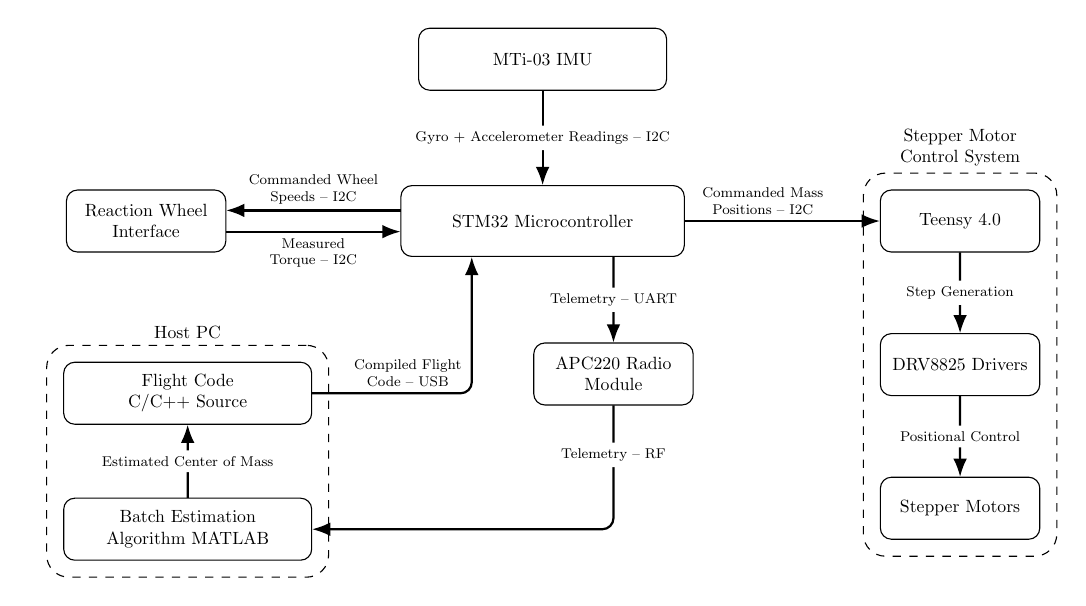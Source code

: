 \usetikzlibrary{arrows.meta,positioning,fit,calc,shapes.misc}
\usetikzlibrary{shapes.geometric,quotes}

\begin{tikzpicture}[
  scale=0.64,
  every node/.style={transform shape},
  line/.style={draw, -Latex, thick, rounded corners=4pt},
  box/.style={rectangle, draw, rounded corners, align=center, fill=white,
              minimum width=16em, minimum height=4em},
  smallbox/.style={rectangle, draw, rounded corners, align=center, fill=white,
              minimum width=14em, minimum height=3.5em},
  extbox/.style={rectangle, draw, dashed, rounded corners=8pt, inner sep=6pt}
]

% =======================================================
%                     MAIN COMPONENTS
% =======================================================
\node[box] (stm32) at (0,0) {STM32 Microcontroller};
\node[smallbox] (mti) [above=of stm32, yshift=2.5em] {MTi-03 IMU};

\coordinate (telem_out) at ($(stm32.south)+(4em,0em)$);
\coordinate (fc_in) at ($(stm32.south)+(-4em,0em)$);
\node[smallbox,minimum width=9em] (apc) [below=of telem_out, yshift=-2em] {APC220 Radio\\Module};
\node[smallbox,minimum width=9em] (rwi) [left=of stm32, xshift=-7em] {Reaction Wheel\\Interface};

% Teensy subsystem (right side)

\node[smallbox,minimum width=9em,right = of stm32,xshift=19ex] (teensy)  {Teensy 4.0};
\node[smallbox,minimum width=9em,below = of teensy,yshift=-4ex] (drv) {DRV8825 Drivers};
\node[smallbox,minimum width=9em,below = of drv,yshift=-4ex] (steppers) {Stepper Motors};

% Host PC subsystem (left bottom)

\node[smallbox,below left=of stm32,xshift=-5ex,yshift=-25ex] (matlab) {Batch Estimation\\ Algorithm MATLAB};
\node[smallbox, above = of matlab,yshift=3ex] (fc)  {Flight Code\\C/C++ Source};
% =======================================================
%                     CONNECTIONS
% =======================================================

% IMU → STM32
\draw[line] (mti.south) -- 
node[fill=white, font=\footnotesize]  {Gyro + Accelerometer Readings -- I2C}
(stm32.north);

% Reaction Wheel Interface ↔ STM32
\coordinate (wheel_out) at ($(stm32.west)+(0em,0.6em)$);
\coordinate (torque_in) at ($(stm32.west)+(0em,-0.6em)$);
\draw[line] (wheel_out) --  
  node[above, font=\footnotesize,align=center, text width=20ex] {Commanded Wheel Speeds -- I2C} 
($( rwi.east |- wheel_out)$) ;
\draw[line] ($( rwi.east |- torque_in)$) --
  node[below, font=\footnotesize,align=center, text width=20ex] {Measured Torque -- I2C} (torque_in);

% STM32 → Teensy (Commanded Mass Positions)
\draw[line] (stm32.east) -- 
  node[above, font=\footnotesize, pos=0.4,align=center,text width = 17ex] {Commanded Mass Positions -- I2C} 
(teensy.west);

% Teensy downward chain
\draw[line] (teensy.south) -- node[fill=white, font=\footnotesize]
  {Step Generation} (drv.north);
\draw[line] (drv.south) -- node[fill=white, font=\footnotesize]
  {Positional Control} (steppers.north);

% Host PC internal (Simulink → Flight Code)
\draw[line] (matlab.north) -- 
  node[fill=white, font=\footnotesize] {Estimated Center of Mass} 
(fc.south);

% Host PC → STM32 (USB upload)
\draw[line] (fc.east) -|
  node[align=center, text width=15ex,above, font=\footnotesize, pos=0.3] {Compiled Flight\\Code -- USB} 
(fc_in);

% STM32 → APC220 (UART telemetry)
\draw[line] (telem_out) -- 
    node[font=\footnotesize,fill=white] {Telemetry -- UART} 
(apc.north);

% Telemetry RF (Host PC → APC)
% \coordinate (rfbus) at ($(stm32.south)+(0,-4)$);
% \draw[line] (matlab.east) -- node[above, font=\footnotesize]
%   {Telemetry -- RF} (rfbus -| matlab.east) -- (rfbus -| apc.south);
% \draw[line] (rfbus -| apc.south) -- (apc.south);
\draw[line] (apc.south) |- 
    node[fill=white,pos=0.2,font=\footnotesize]{Telemetry -- RF}
(matlab.east);

\node[extbox, fit=(fc)(matlab), label={[align=center]above:Host PC}] (host) {};
\node[extbox, fit={(teensy)(drv)(steppers)}, label={[align=center]above:Stepper Motor\\Control System}] (teensybox) {};

\end{tikzpicture}